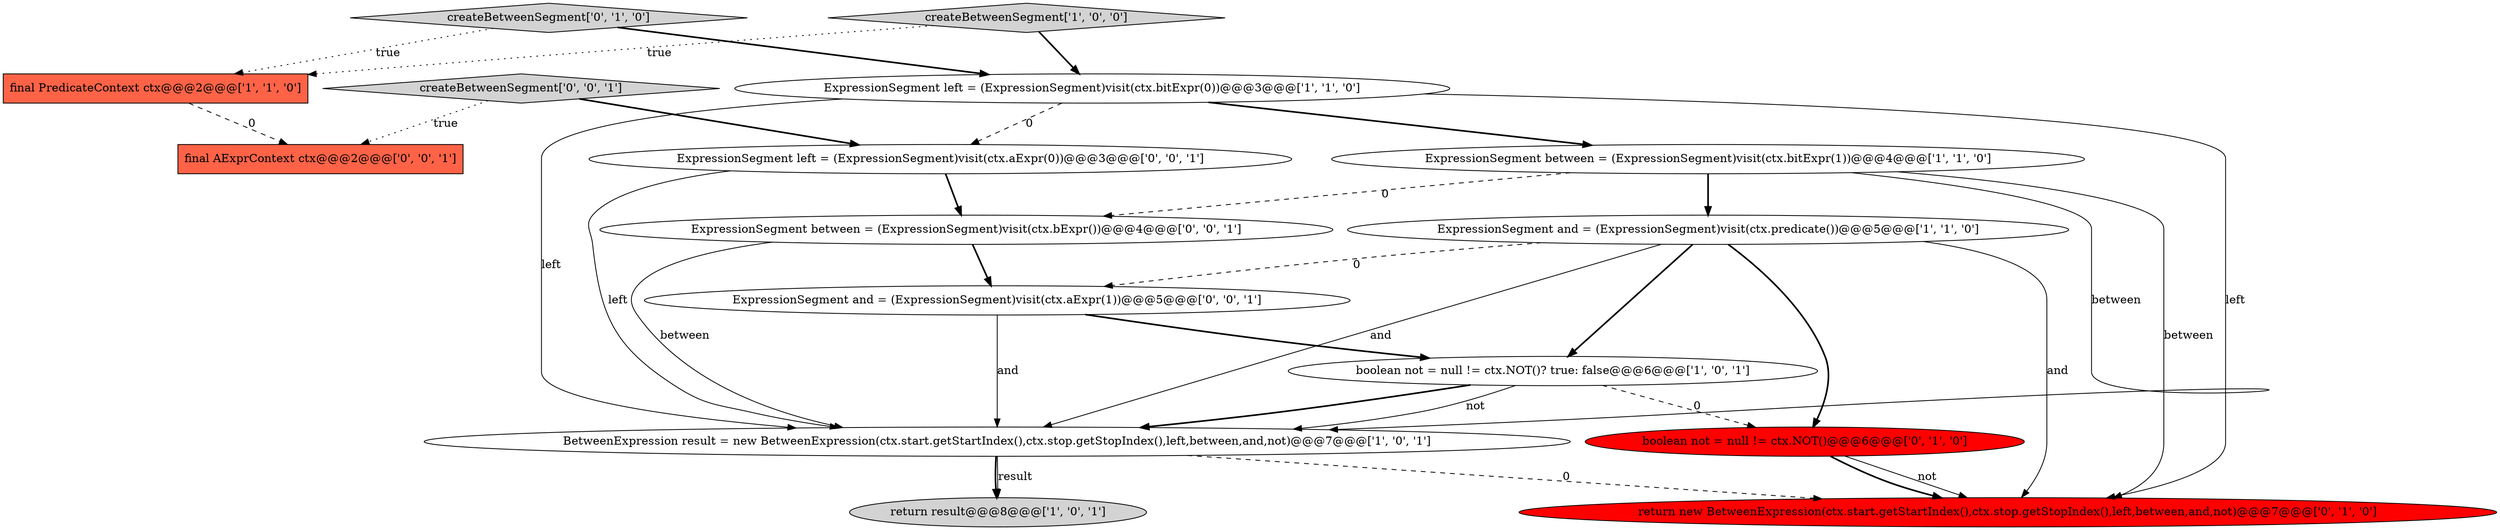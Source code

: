 digraph {
8 [style = filled, label = "return new BetweenExpression(ctx.start.getStartIndex(),ctx.stop.getStopIndex(),left,between,and,not)@@@7@@@['0', '1', '0']", fillcolor = red, shape = ellipse image = "AAA1AAABBB2BBB"];
6 [style = filled, label = "return result@@@8@@@['1', '0', '1']", fillcolor = lightgray, shape = ellipse image = "AAA0AAABBB1BBB"];
3 [style = filled, label = "ExpressionSegment and = (ExpressionSegment)visit(ctx.predicate())@@@5@@@['1', '1', '0']", fillcolor = white, shape = ellipse image = "AAA0AAABBB1BBB"];
12 [style = filled, label = "ExpressionSegment between = (ExpressionSegment)visit(ctx.bExpr())@@@4@@@['0', '0', '1']", fillcolor = white, shape = ellipse image = "AAA0AAABBB3BBB"];
15 [style = filled, label = "ExpressionSegment and = (ExpressionSegment)visit(ctx.aExpr(1))@@@5@@@['0', '0', '1']", fillcolor = white, shape = ellipse image = "AAA0AAABBB3BBB"];
9 [style = filled, label = "createBetweenSegment['0', '1', '0']", fillcolor = lightgray, shape = diamond image = "AAA0AAABBB2BBB"];
4 [style = filled, label = "final PredicateContext ctx@@@2@@@['1', '1', '0']", fillcolor = tomato, shape = box image = "AAA0AAABBB1BBB"];
2 [style = filled, label = "BetweenExpression result = new BetweenExpression(ctx.start.getStartIndex(),ctx.stop.getStopIndex(),left,between,and,not)@@@7@@@['1', '0', '1']", fillcolor = white, shape = ellipse image = "AAA0AAABBB1BBB"];
1 [style = filled, label = "ExpressionSegment left = (ExpressionSegment)visit(ctx.bitExpr(0))@@@3@@@['1', '1', '0']", fillcolor = white, shape = ellipse image = "AAA0AAABBB1BBB"];
13 [style = filled, label = "createBetweenSegment['0', '0', '1']", fillcolor = lightgray, shape = diamond image = "AAA0AAABBB3BBB"];
0 [style = filled, label = "createBetweenSegment['1', '0', '0']", fillcolor = lightgray, shape = diamond image = "AAA0AAABBB1BBB"];
14 [style = filled, label = "ExpressionSegment left = (ExpressionSegment)visit(ctx.aExpr(0))@@@3@@@['0', '0', '1']", fillcolor = white, shape = ellipse image = "AAA0AAABBB3BBB"];
5 [style = filled, label = "ExpressionSegment between = (ExpressionSegment)visit(ctx.bitExpr(1))@@@4@@@['1', '1', '0']", fillcolor = white, shape = ellipse image = "AAA0AAABBB1BBB"];
7 [style = filled, label = "boolean not = null != ctx.NOT()? true: false@@@6@@@['1', '0', '1']", fillcolor = white, shape = ellipse image = "AAA0AAABBB1BBB"];
10 [style = filled, label = "boolean not = null != ctx.NOT()@@@6@@@['0', '1', '0']", fillcolor = red, shape = ellipse image = "AAA1AAABBB2BBB"];
11 [style = filled, label = "final AExprContext ctx@@@2@@@['0', '0', '1']", fillcolor = tomato, shape = box image = "AAA0AAABBB3BBB"];
1->5 [style = bold, label=""];
5->3 [style = bold, label=""];
2->6 [style = solid, label="result"];
3->8 [style = solid, label="and"];
10->8 [style = solid, label="not"];
5->12 [style = dashed, label="0"];
15->7 [style = bold, label=""];
1->14 [style = dashed, label="0"];
2->6 [style = bold, label=""];
15->2 [style = solid, label="and"];
0->4 [style = dotted, label="true"];
12->15 [style = bold, label=""];
5->2 [style = solid, label="between"];
1->2 [style = solid, label="left"];
2->8 [style = dashed, label="0"];
3->2 [style = solid, label="and"];
7->2 [style = solid, label="not"];
1->8 [style = solid, label="left"];
3->10 [style = bold, label=""];
10->8 [style = bold, label=""];
3->7 [style = bold, label=""];
7->2 [style = bold, label=""];
0->1 [style = bold, label=""];
14->12 [style = bold, label=""];
9->4 [style = dotted, label="true"];
3->15 [style = dashed, label="0"];
13->11 [style = dotted, label="true"];
5->8 [style = solid, label="between"];
7->10 [style = dashed, label="0"];
12->2 [style = solid, label="between"];
4->11 [style = dashed, label="0"];
9->1 [style = bold, label=""];
14->2 [style = solid, label="left"];
13->14 [style = bold, label=""];
}

